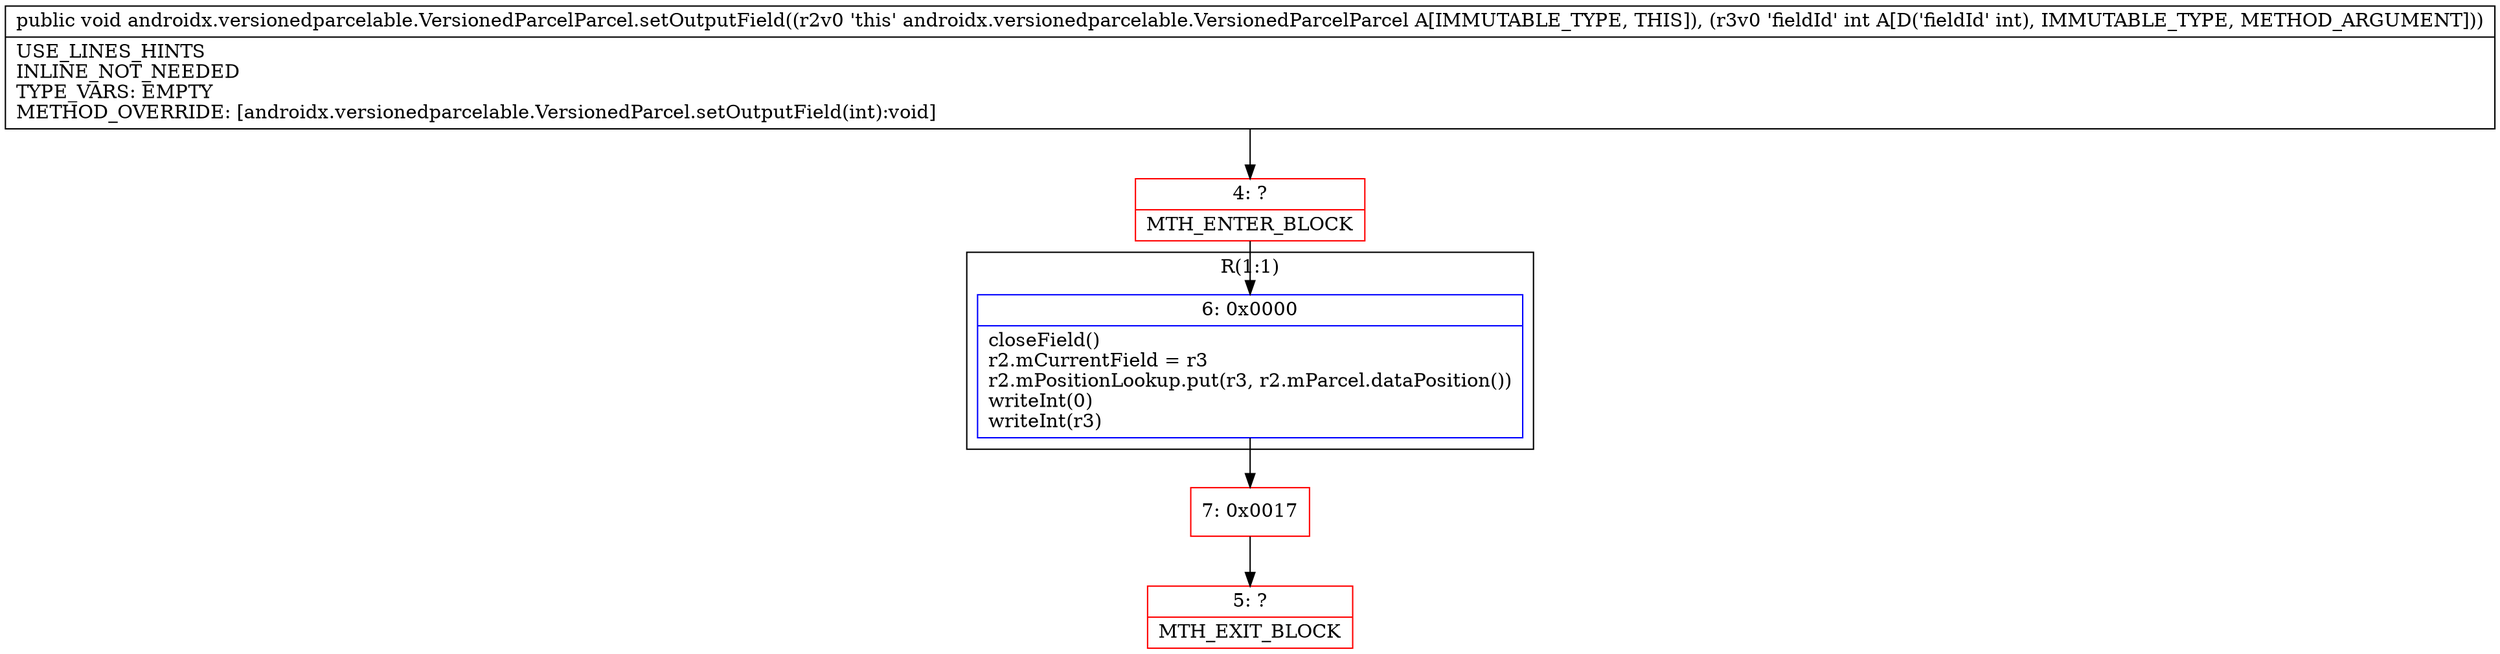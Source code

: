 digraph "CFG forandroidx.versionedparcelable.VersionedParcelParcel.setOutputField(I)V" {
subgraph cluster_Region_1815883758 {
label = "R(1:1)";
node [shape=record,color=blue];
Node_6 [shape=record,label="{6\:\ 0x0000|closeField()\lr2.mCurrentField = r3\lr2.mPositionLookup.put(r3, r2.mParcel.dataPosition())\lwriteInt(0)\lwriteInt(r3)\l}"];
}
Node_4 [shape=record,color=red,label="{4\:\ ?|MTH_ENTER_BLOCK\l}"];
Node_7 [shape=record,color=red,label="{7\:\ 0x0017}"];
Node_5 [shape=record,color=red,label="{5\:\ ?|MTH_EXIT_BLOCK\l}"];
MethodNode[shape=record,label="{public void androidx.versionedparcelable.VersionedParcelParcel.setOutputField((r2v0 'this' androidx.versionedparcelable.VersionedParcelParcel A[IMMUTABLE_TYPE, THIS]), (r3v0 'fieldId' int A[D('fieldId' int), IMMUTABLE_TYPE, METHOD_ARGUMENT]))  | USE_LINES_HINTS\lINLINE_NOT_NEEDED\lTYPE_VARS: EMPTY\lMETHOD_OVERRIDE: [androidx.versionedparcelable.VersionedParcel.setOutputField(int):void]\l}"];
MethodNode -> Node_4;Node_6 -> Node_7;
Node_4 -> Node_6;
Node_7 -> Node_5;
}

